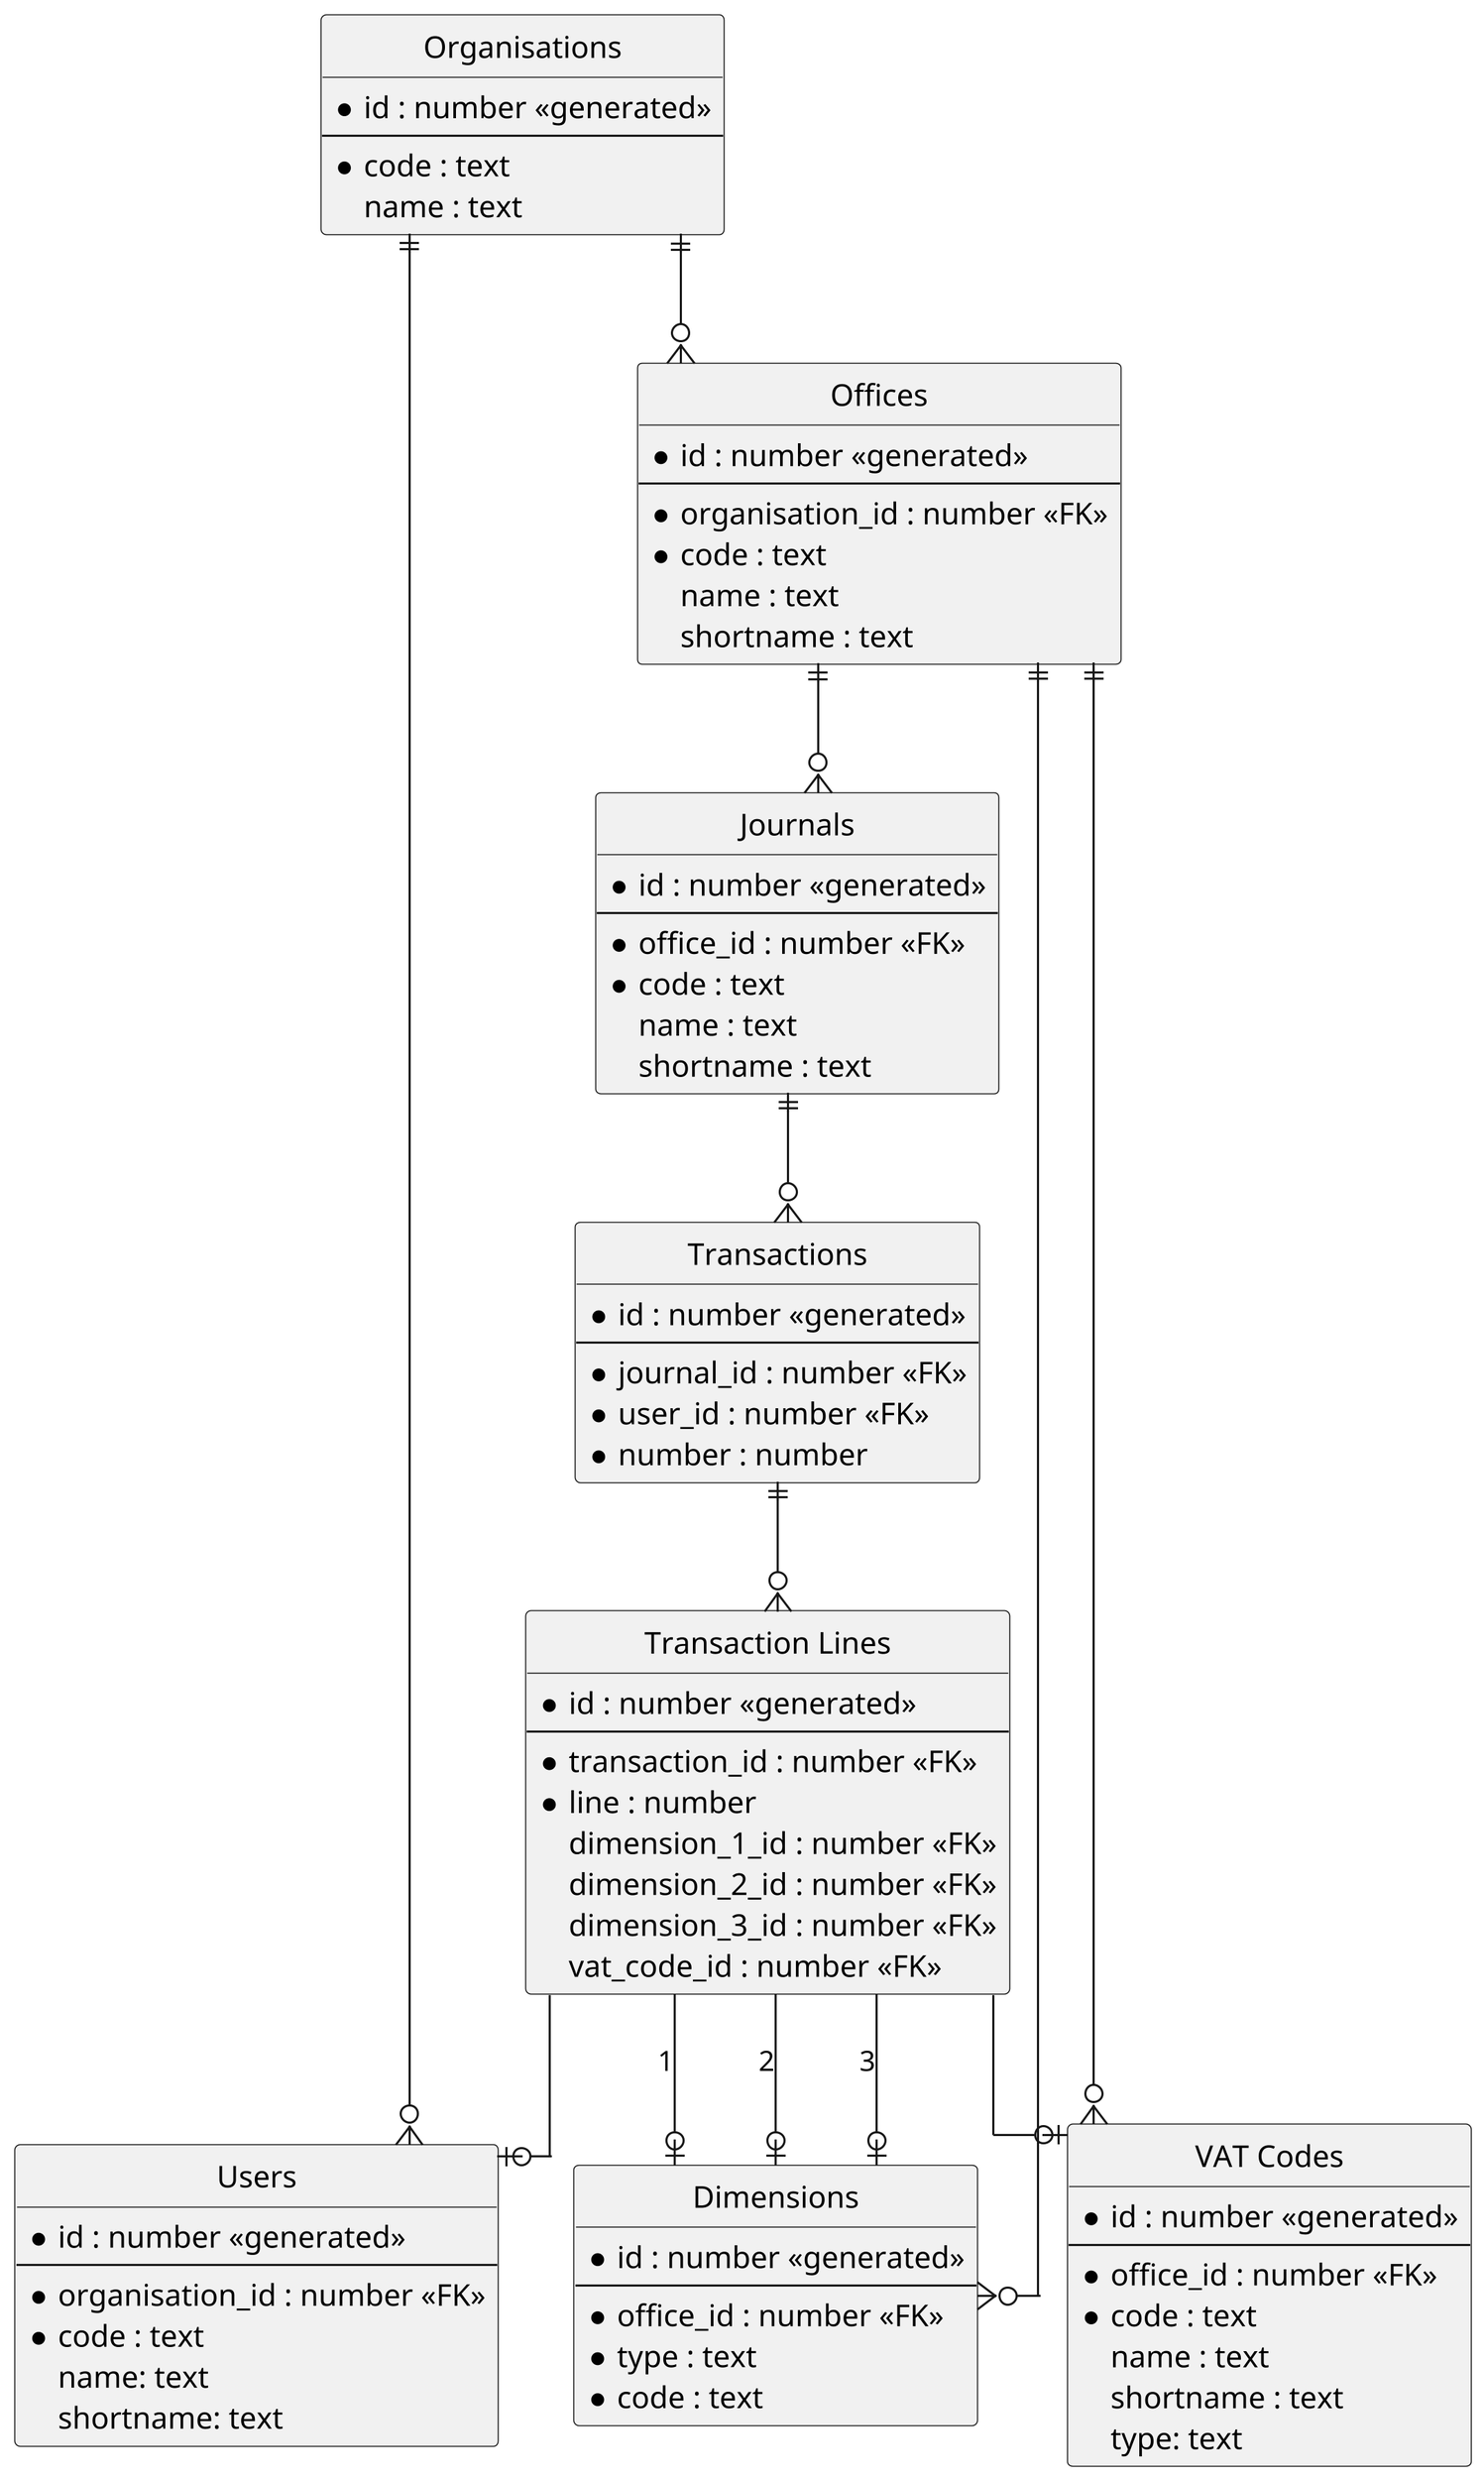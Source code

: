 @startuml

' hide the spot
hide circle

' avoid problems with angled crows feet
skinparam linetype ortho

skinparam dpi 300

entity "Organisations" as organisation {
  *id : number <<generated>>
  --
  *code : text
  name : text
}

entity "Users" as user {
  *id : number <<generated>>
  --
  *organisation_id : number <<FK>>
  *code : text
  name: text
  shortname: text
}

entity "Offices" as office {
  *id : number <<generated>>
  --
  *organisation_id : number <<FK>>
  *code : text
  name : text
  shortname : text
}

entity "Journals" as journal {
  *id : number <<generated>>
  --
  *office_id : number <<FK>>
  *code : text
  name : text
  shortname : text
}

entity "Dimensions" as dimension {
  *id : number <<generated>>
  --
  *office_id : number <<FK>>
  *type : text
  *code : text
}

entity "Transactions" as transaction {
  *id : number <<generated>>
  --
  *journal_id : number <<FK>>
  *user_id : number <<FK>>
  *number : number
}

entity "Transaction Lines" as transaction_line {
  *id : number <<generated>>
  --
  *transaction_id : number <<FK>>
  *line : number
  dimension_1_id : number <<FK>>
  dimension_2_id : number <<FK>>
  dimension_3_id : number <<FK>>
  vat_code_id : number <<FK>>
}

entity "VAT Codes" as vat_code {
  *id : number <<generated>>
  --
  *office_id : number <<FK>>
  *code : text
  name : text
  shortname : text
  type: text
}

organisation ||--o{ user
organisation ||--o{ office
office ||--o{ journal
office ||--o{ dimension
office ||--o{ vat_code
journal ||--o{ transaction
transaction ||--o{ transaction_line
transaction_line --o| user
transaction_line --o| dimension : "1"
transaction_line --o| dimension : "2"
transaction_line --o| dimension : "3"
transaction_line --o| vat_code

@enduml
